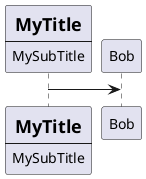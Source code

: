 {
  "sha1": "n16dweqo854j2101y5gglvr9995hxog",
  "insertion": {
    "when": "2024-06-04T17:28:38.091Z",
    "url": "https://forum.plantuml.net/15232/declare-participants-similar-to-components",
    "user": "plantuml@gmail.com"
  }
}
@startuml
participant "=MyTitle\n----\nMySubTitle" as MyParticipant
participant Bob

MyParticipant -> Bob
@enduml
